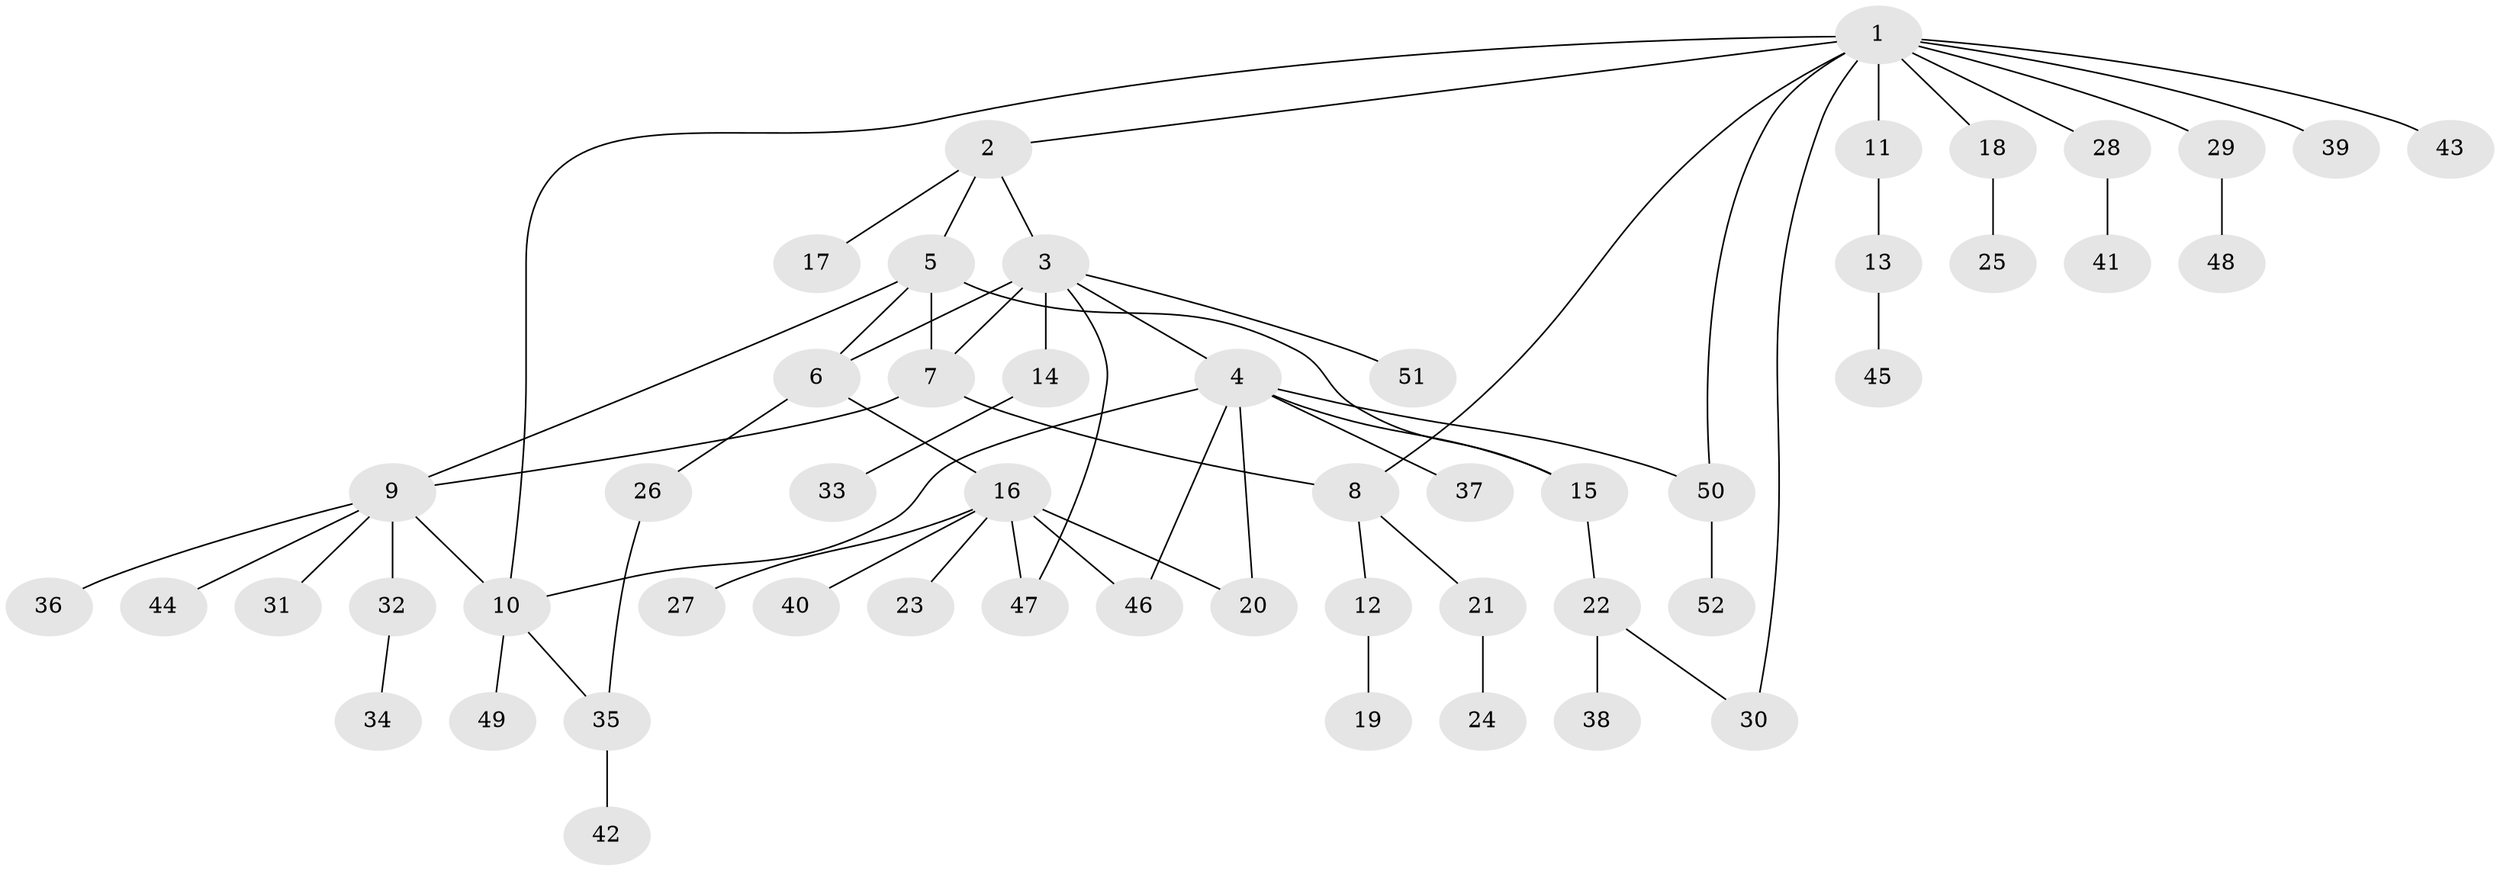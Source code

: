 // coarse degree distribution, {10: 0.03125, 3: 0.125, 5: 0.09375, 4: 0.125, 7: 0.03125, 2: 0.15625, 1: 0.4375}
// Generated by graph-tools (version 1.1) at 2025/52/03/04/25 22:52:06]
// undirected, 52 vertices, 64 edges
graph export_dot {
  node [color=gray90,style=filled];
  1;
  2;
  3;
  4;
  5;
  6;
  7;
  8;
  9;
  10;
  11;
  12;
  13;
  14;
  15;
  16;
  17;
  18;
  19;
  20;
  21;
  22;
  23;
  24;
  25;
  26;
  27;
  28;
  29;
  30;
  31;
  32;
  33;
  34;
  35;
  36;
  37;
  38;
  39;
  40;
  41;
  42;
  43;
  44;
  45;
  46;
  47;
  48;
  49;
  50;
  51;
  52;
  1 -- 2;
  1 -- 8;
  1 -- 10;
  1 -- 11;
  1 -- 18;
  1 -- 28;
  1 -- 29;
  1 -- 30;
  1 -- 39;
  1 -- 43;
  1 -- 50;
  2 -- 3;
  2 -- 5;
  2 -- 17;
  3 -- 4;
  3 -- 6;
  3 -- 7;
  3 -- 14;
  3 -- 47;
  3 -- 51;
  4 -- 10;
  4 -- 15;
  4 -- 20;
  4 -- 37;
  4 -- 46;
  4 -- 50;
  5 -- 6;
  5 -- 7;
  5 -- 9;
  5 -- 15;
  6 -- 16;
  6 -- 26;
  7 -- 8;
  7 -- 9;
  8 -- 12;
  8 -- 21;
  9 -- 10;
  9 -- 31;
  9 -- 32;
  9 -- 36;
  9 -- 44;
  10 -- 35;
  10 -- 49;
  11 -- 13;
  12 -- 19;
  13 -- 45;
  14 -- 33;
  15 -- 22;
  16 -- 20;
  16 -- 23;
  16 -- 27;
  16 -- 40;
  16 -- 46;
  16 -- 47;
  18 -- 25;
  21 -- 24;
  22 -- 30;
  22 -- 38;
  26 -- 35;
  28 -- 41;
  29 -- 48;
  32 -- 34;
  35 -- 42;
  50 -- 52;
}
